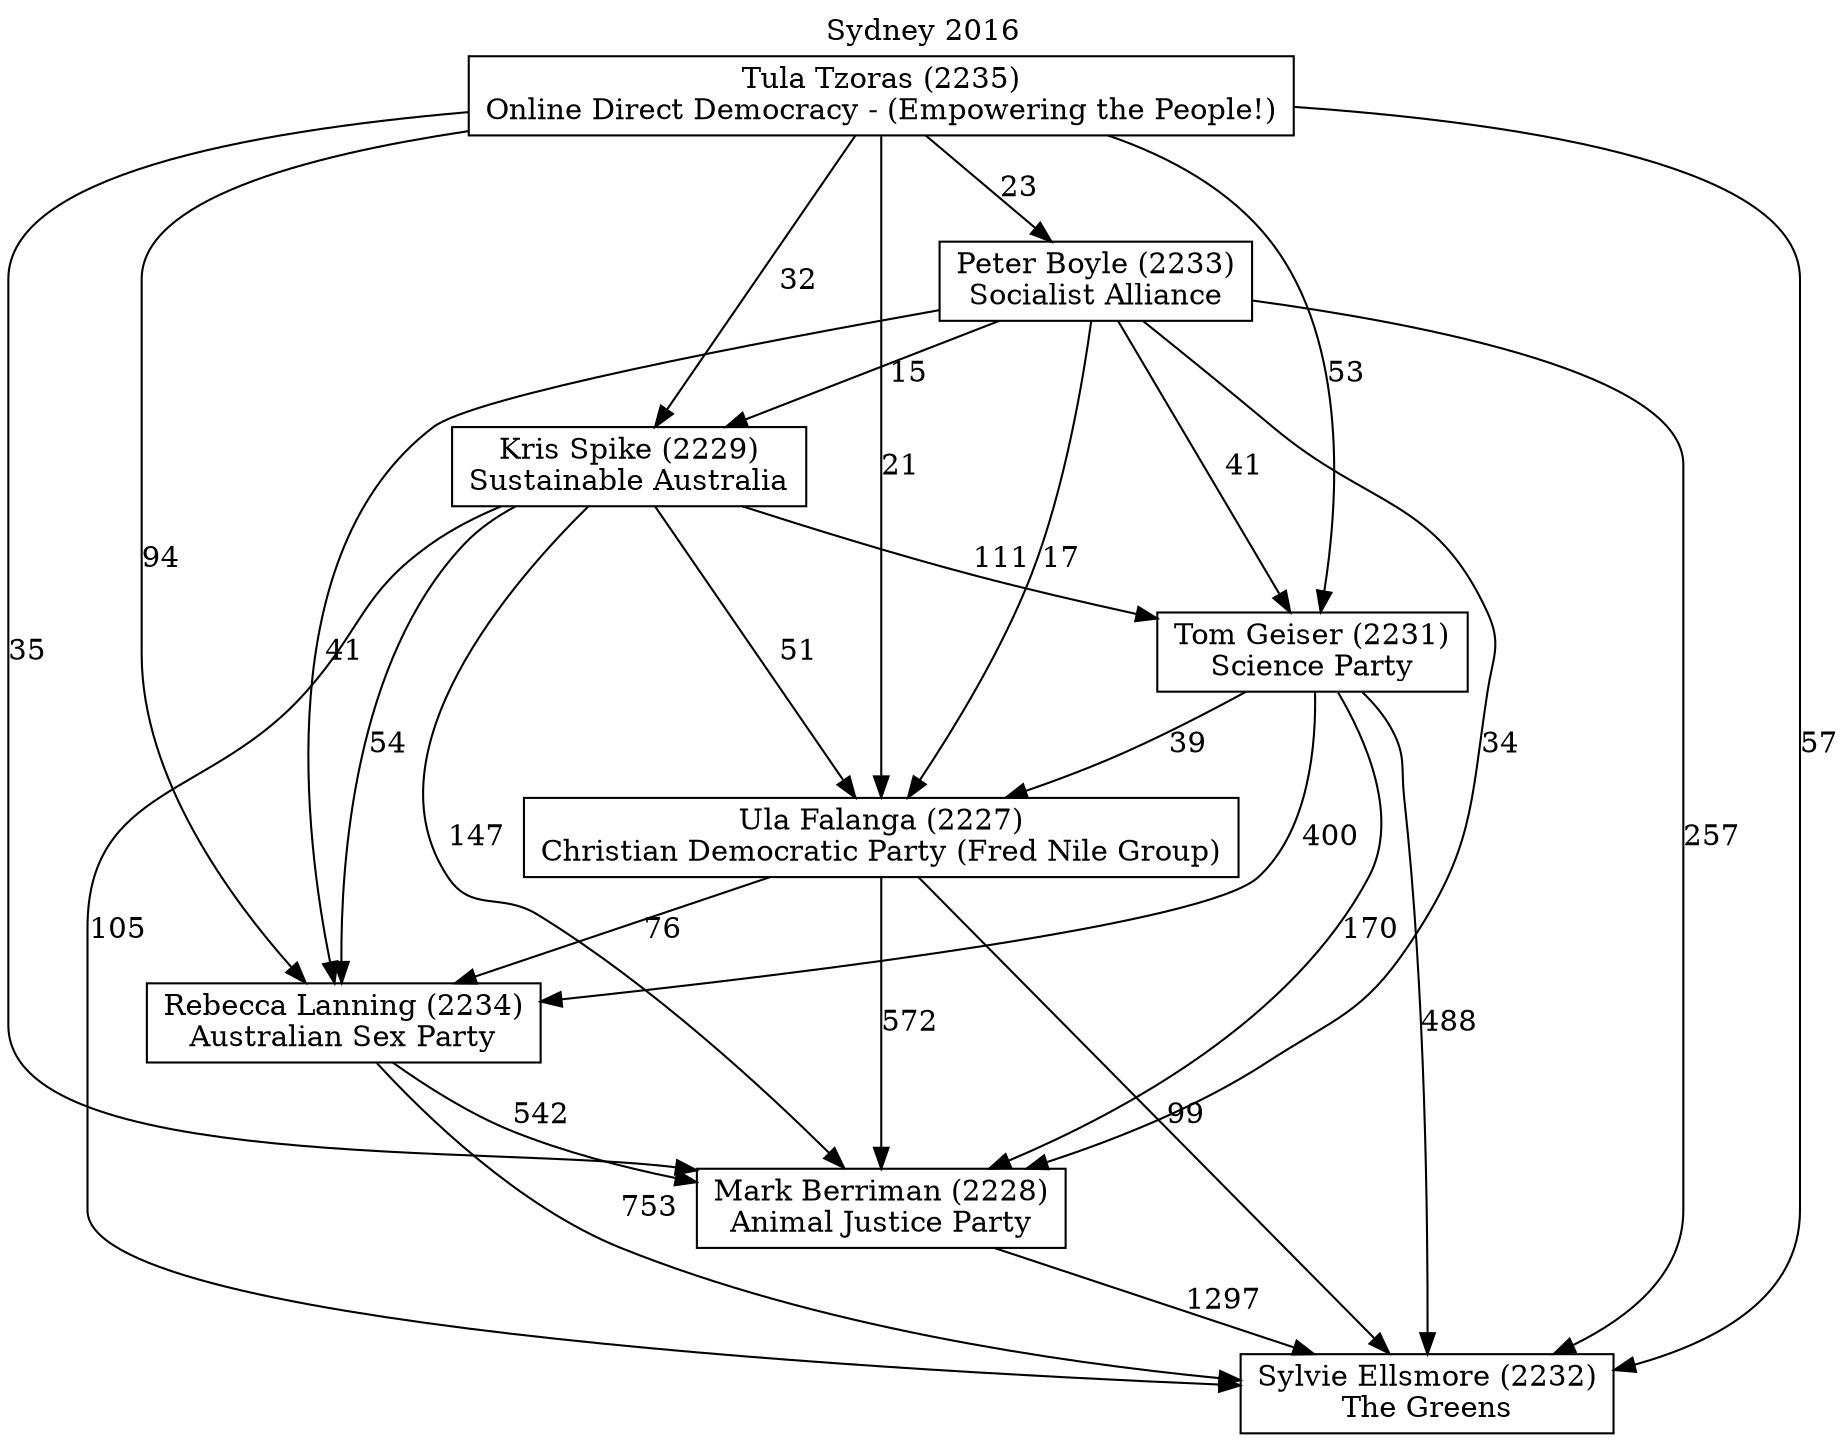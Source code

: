 // House preference flow
digraph "Sylvie Ellsmore (2232)_Sydney_2016" {
	graph [label="Sydney 2016" labelloc=t mclimit=10]
	node [shape=box]
	"Rebecca Lanning (2234)" [label="Rebecca Lanning (2234)
Australian Sex Party"]
	"Sylvie Ellsmore (2232)" [label="Sylvie Ellsmore (2232)
The Greens"]
	"Ula Falanga (2227)" [label="Ula Falanga (2227)
Christian Democratic Party (Fred Nile Group)"]
	"Peter Boyle (2233)" [label="Peter Boyle (2233)
Socialist Alliance"]
	"Kris Spike (2229)" [label="Kris Spike (2229)
Sustainable Australia"]
	"Tom Geiser (2231)" [label="Tom Geiser (2231)
Science Party"]
	"Tula Tzoras (2235)" [label="Tula Tzoras (2235)
Online Direct Democracy - (Empowering the People!)"]
	"Mark Berriman (2228)" [label="Mark Berriman (2228)
Animal Justice Party"]
	"Peter Boyle (2233)" -> "Kris Spike (2229)" [label=15]
	"Peter Boyle (2233)" -> "Rebecca Lanning (2234)" [label=41]
	"Tula Tzoras (2235)" -> "Mark Berriman (2228)" [label=35]
	"Kris Spike (2229)" -> "Tom Geiser (2231)" [label=111]
	"Kris Spike (2229)" -> "Ula Falanga (2227)" [label=51]
	"Peter Boyle (2233)" -> "Tom Geiser (2231)" [label=41]
	"Rebecca Lanning (2234)" -> "Mark Berriman (2228)" [label=542]
	"Peter Boyle (2233)" -> "Mark Berriman (2228)" [label=34]
	"Tom Geiser (2231)" -> "Rebecca Lanning (2234)" [label=400]
	"Tula Tzoras (2235)" -> "Peter Boyle (2233)" [label=23]
	"Kris Spike (2229)" -> "Rebecca Lanning (2234)" [label=54]
	"Kris Spike (2229)" -> "Mark Berriman (2228)" [label=147]
	"Kris Spike (2229)" -> "Sylvie Ellsmore (2232)" [label=105]
	"Tom Geiser (2231)" -> "Mark Berriman (2228)" [label=170]
	"Peter Boyle (2233)" -> "Sylvie Ellsmore (2232)" [label=257]
	"Ula Falanga (2227)" -> "Sylvie Ellsmore (2232)" [label=99]
	"Tula Tzoras (2235)" -> "Sylvie Ellsmore (2232)" [label=57]
	"Tula Tzoras (2235)" -> "Rebecca Lanning (2234)" [label=94]
	"Tom Geiser (2231)" -> "Sylvie Ellsmore (2232)" [label=488]
	"Rebecca Lanning (2234)" -> "Sylvie Ellsmore (2232)" [label=753]
	"Ula Falanga (2227)" -> "Mark Berriman (2228)" [label=572]
	"Tula Tzoras (2235)" -> "Ula Falanga (2227)" [label=21]
	"Ula Falanga (2227)" -> "Rebecca Lanning (2234)" [label=76]
	"Tula Tzoras (2235)" -> "Tom Geiser (2231)" [label=53]
	"Peter Boyle (2233)" -> "Ula Falanga (2227)" [label=17]
	"Tom Geiser (2231)" -> "Ula Falanga (2227)" [label=39]
	"Tula Tzoras (2235)" -> "Kris Spike (2229)" [label=32]
	"Mark Berriman (2228)" -> "Sylvie Ellsmore (2232)" [label=1297]
}
